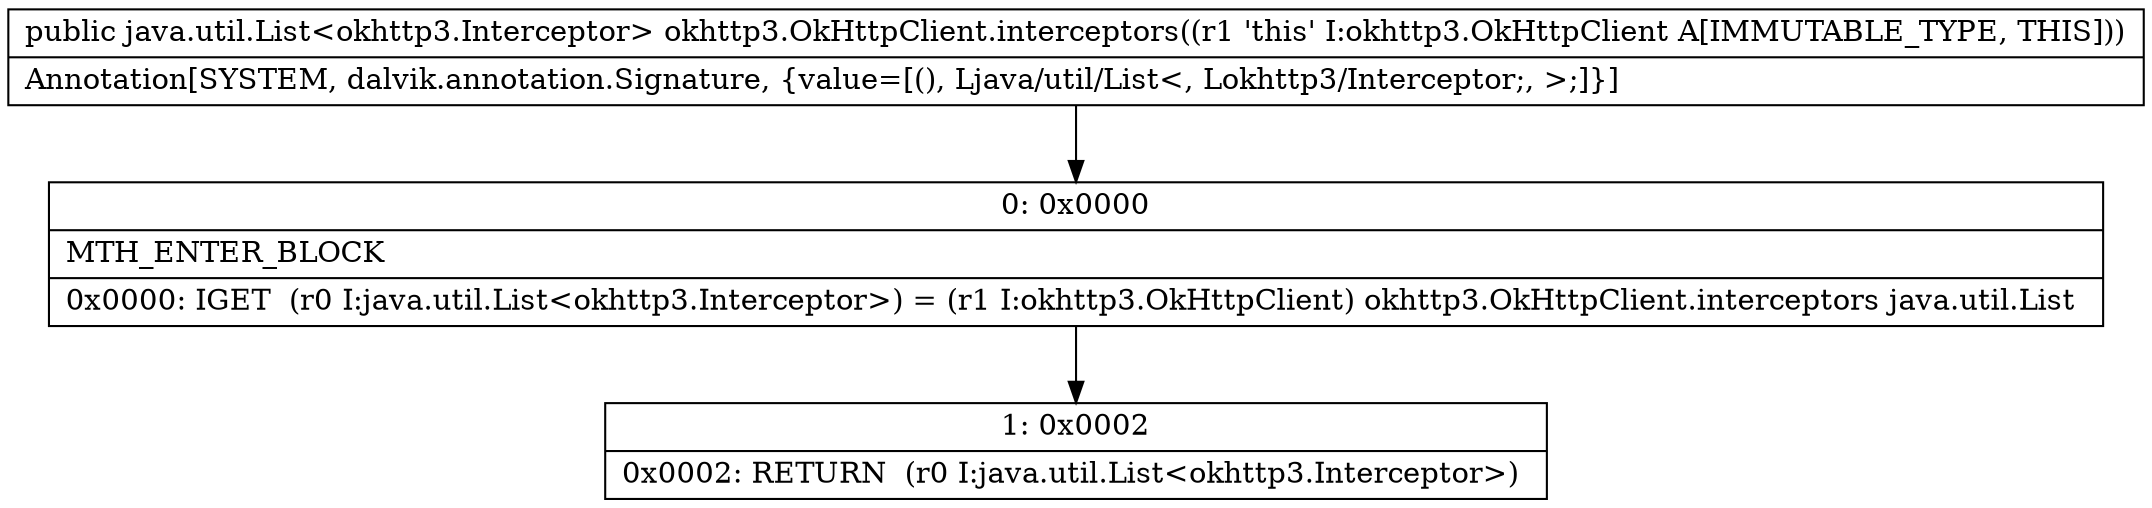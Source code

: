 digraph "CFG forokhttp3.OkHttpClient.interceptors()Ljava\/util\/List;" {
Node_0 [shape=record,label="{0\:\ 0x0000|MTH_ENTER_BLOCK\l|0x0000: IGET  (r0 I:java.util.List\<okhttp3.Interceptor\>) = (r1 I:okhttp3.OkHttpClient) okhttp3.OkHttpClient.interceptors java.util.List \l}"];
Node_1 [shape=record,label="{1\:\ 0x0002|0x0002: RETURN  (r0 I:java.util.List\<okhttp3.Interceptor\>) \l}"];
MethodNode[shape=record,label="{public java.util.List\<okhttp3.Interceptor\> okhttp3.OkHttpClient.interceptors((r1 'this' I:okhttp3.OkHttpClient A[IMMUTABLE_TYPE, THIS]))  | Annotation[SYSTEM, dalvik.annotation.Signature, \{value=[(), Ljava\/util\/List\<, Lokhttp3\/Interceptor;, \>;]\}]\l}"];
MethodNode -> Node_0;
Node_0 -> Node_1;
}

